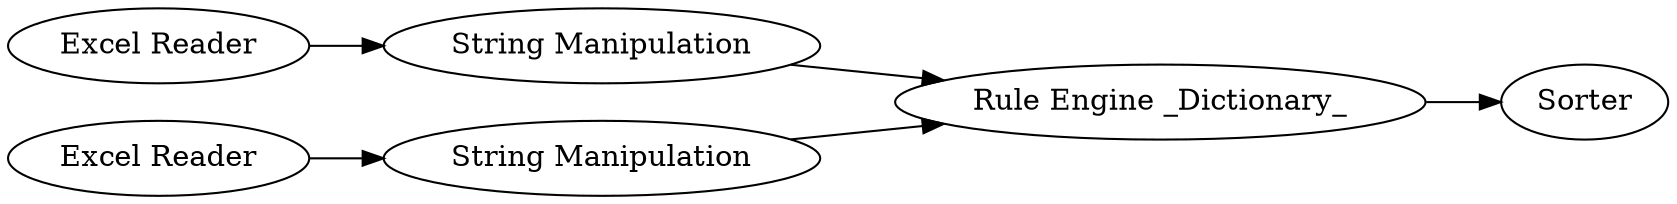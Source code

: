 digraph {
	3 -> 5
	2 -> 9
	6 -> 10
	5 -> 6
	9 -> 6
	5 [label="String Manipulation"]
	9 [label="String Manipulation"]
	6 [label="Rule Engine _Dictionary_"]
	3 [label="Excel Reader"]
	2 [label="Excel Reader"]
	10 [label=Sorter]
	rankdir=LR
}
